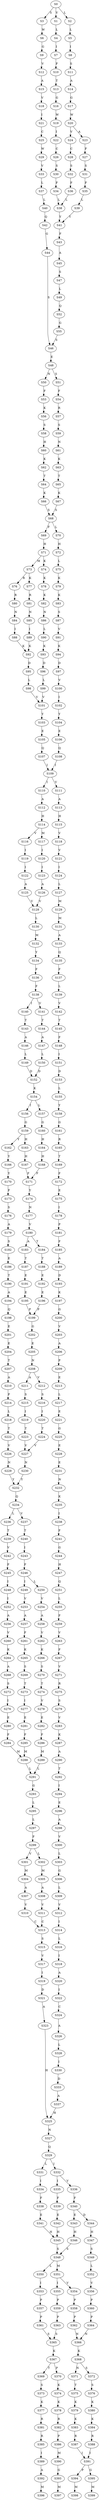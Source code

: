 strict digraph  {
	S0 -> S1 [ label = V ];
	S0 -> S2 [ label = L ];
	S0 -> S3 [ label = S ];
	S1 -> S4 [ label = L ];
	S2 -> S5 [ label = L ];
	S3 -> S6 [ label = W ];
	S4 -> S7 [ label = I ];
	S5 -> S8 [ label = I ];
	S6 -> S9 [ label = G ];
	S7 -> S10 [ label = F ];
	S8 -> S11 [ label = S ];
	S9 -> S12 [ label = V ];
	S10 -> S13 [ label = T ];
	S11 -> S14 [ label = A ];
	S12 -> S15 [ label = A ];
	S13 -> S16 [ label = G ];
	S14 -> S17 [ label = G ];
	S15 -> S18 [ label = V ];
	S16 -> S19 [ label = W ];
	S17 -> S20 [ label = W ];
	S18 -> S21 [ label = I ];
	S19 -> S22 [ label = I ];
	S20 -> S23 [ label = A ];
	S20 -> S24 [ label = V ];
	S21 -> S25 [ label = C ];
	S22 -> S26 [ label = C ];
	S23 -> S27 [ label = F ];
	S24 -> S28 [ label = C ];
	S25 -> S29 [ label = W ];
	S26 -> S30 [ label = S ];
	S27 -> S31 [ label = S ];
	S28 -> S32 [ label = S ];
	S29 -> S33 [ label = V ];
	S30 -> S34 [ label = F ];
	S31 -> S35 [ label = F ];
	S32 -> S36 [ label = F ];
	S33 -> S37 [ label = L ];
	S34 -> S38 [ label = L ];
	S35 -> S39 [ label = L ];
	S36 -> S38 [ label = L ];
	S37 -> S40 [ label = L ];
	S38 -> S41 [ label = Y ];
	S39 -> S41 [ label = Y ];
	S40 -> S42 [ label = Q ];
	S41 -> S43 [ label = F ];
	S42 -> S44 [ label = G ];
	S43 -> S45 [ label = A ];
	S44 -> S46 [ label = S ];
	S45 -> S47 [ label = S ];
	S46 -> S48 [ label = E ];
	S47 -> S49 [ label = L ];
	S48 -> S50 [ label = N ];
	S48 -> S51 [ label = S ];
	S49 -> S52 [ label = Q ];
	S50 -> S53 [ label = F ];
	S51 -> S54 [ label = F ];
	S52 -> S55 [ label = G ];
	S53 -> S56 [ label = K ];
	S54 -> S57 [ label = R ];
	S55 -> S46 [ label = S ];
	S56 -> S58 [ label = S ];
	S57 -> S59 [ label = S ];
	S58 -> S60 [ label = H ];
	S59 -> S61 [ label = N ];
	S60 -> S62 [ label = K ];
	S61 -> S63 [ label = K ];
	S62 -> S64 [ label = T ];
	S63 -> S65 [ label = T ];
	S64 -> S66 [ label = K ];
	S65 -> S67 [ label = K ];
	S66 -> S68 [ label = S ];
	S67 -> S68 [ label = S ];
	S68 -> S69 [ label = F ];
	S68 -> S70 [ label = L ];
	S69 -> S71 [ label = H ];
	S70 -> S72 [ label = H ];
	S71 -> S73 [ label = M ];
	S71 -> S74 [ label = K ];
	S72 -> S75 [ label = L ];
	S73 -> S76 [ label = R ];
	S73 -> S77 [ label = K ];
	S74 -> S78 [ label = K ];
	S75 -> S79 [ label = K ];
	S76 -> S80 [ label = R ];
	S77 -> S81 [ label = R ];
	S78 -> S82 [ label = K ];
	S79 -> S83 [ label = K ];
	S80 -> S84 [ label = N ];
	S81 -> S85 [ label = N ];
	S82 -> S86 [ label = N ];
	S83 -> S87 [ label = S ];
	S84 -> S88 [ label = I ];
	S85 -> S89 [ label = I ];
	S86 -> S90 [ label = L ];
	S87 -> S91 [ label = V ];
	S88 -> S92 [ label = K ];
	S89 -> S92 [ label = K ];
	S90 -> S93 [ label = K ];
	S91 -> S94 [ label = K ];
	S92 -> S95 [ label = D ];
	S93 -> S96 [ label = D ];
	S94 -> S97 [ label = D ];
	S95 -> S98 [ label = L ];
	S96 -> S99 [ label = L ];
	S97 -> S100 [ label = V ];
	S98 -> S101 [ label = V ];
	S99 -> S101 [ label = V ];
	S100 -> S102 [ label = I ];
	S101 -> S103 [ label = Y ];
	S102 -> S104 [ label = Y ];
	S103 -> S105 [ label = E ];
	S104 -> S106 [ label = E ];
	S105 -> S107 [ label = Q ];
	S106 -> S108 [ label = Q ];
	S107 -> S109 [ label = I ];
	S108 -> S109 [ label = I ];
	S109 -> S110 [ label = I ];
	S109 -> S111 [ label = V ];
	S110 -> S112 [ label = A ];
	S111 -> S113 [ label = A ];
	S112 -> S114 [ label = H ];
	S113 -> S115 [ label = H ];
	S114 -> S116 [ label = V ];
	S114 -> S117 [ label = M ];
	S115 -> S118 [ label = V ];
	S116 -> S119 [ label = I ];
	S117 -> S120 [ label = I ];
	S118 -> S121 [ label = V ];
	S119 -> S122 [ label = I ];
	S120 -> S123 [ label = I ];
	S121 -> S124 [ label = I ];
	S122 -> S125 [ label = A ];
	S123 -> S126 [ label = A ];
	S124 -> S127 [ label = L ];
	S125 -> S128 [ label = V ];
	S126 -> S128 [ label = V ];
	S127 -> S129 [ label = M ];
	S128 -> S130 [ label = L ];
	S129 -> S131 [ label = M ];
	S130 -> S132 [ label = M ];
	S131 -> S133 [ label = A ];
	S132 -> S134 [ label = Y ];
	S133 -> S135 [ label = Q ];
	S134 -> S136 [ label = F ];
	S135 -> S137 [ label = F ];
	S136 -> S138 [ label = F ];
	S137 -> S139 [ label = L ];
	S138 -> S140 [ label = I ];
	S138 -> S141 [ label = V ];
	S139 -> S142 [ label = V ];
	S140 -> S143 [ label = T ];
	S141 -> S144 [ label = T ];
	S142 -> S145 [ label = T ];
	S143 -> S146 [ label = A ];
	S144 -> S147 [ label = A ];
	S145 -> S148 [ label = F ];
	S146 -> S149 [ label = L ];
	S147 -> S150 [ label = L ];
	S148 -> S151 [ label = I ];
	S149 -> S152 [ label = D ];
	S150 -> S152 [ label = D ];
	S151 -> S153 [ label = D ];
	S152 -> S154 [ label = K ];
	S153 -> S155 [ label = L ];
	S154 -> S156 [ label = I ];
	S154 -> S157 [ label = L ];
	S155 -> S158 [ label = Y ];
	S156 -> S159 [ label = G ];
	S157 -> S160 [ label = G ];
	S158 -> S161 [ label = G ];
	S159 -> S162 [ label = Y ];
	S159 -> S163 [ label = H ];
	S160 -> S164 [ label = H ];
	S161 -> S165 [ label = R ];
	S162 -> S166 [ label = Y ];
	S163 -> S167 [ label = H ];
	S164 -> S168 [ label = H ];
	S165 -> S169 [ label = T ];
	S166 -> S170 [ label = Y ];
	S167 -> S171 [ label = F ];
	S168 -> S171 [ label = F ];
	S169 -> S172 [ label = F ];
	S170 -> S173 [ label = F ];
	S171 -> S174 [ label = Y ];
	S172 -> S175 [ label = E ];
	S173 -> S176 [ label = S ];
	S174 -> S177 [ label = N ];
	S175 -> S178 [ label = I ];
	S176 -> S179 [ label = A ];
	S177 -> S180 [ label = V ];
	S178 -> S181 [ label = P ];
	S179 -> S182 [ label = S ];
	S180 -> S183 [ label = A ];
	S180 -> S184 [ label = T ];
	S181 -> S185 [ label = F ];
	S182 -> S186 [ label = E ];
	S183 -> S187 [ label = T ];
	S184 -> S188 [ label = T ];
	S185 -> S189 [ label = A ];
	S186 -> S190 [ label = T ];
	S187 -> S191 [ label = E ];
	S188 -> S192 [ label = E ];
	S189 -> S193 [ label = D ];
	S190 -> S194 [ label = A ];
	S191 -> S195 [ label = E ];
	S192 -> S196 [ label = E ];
	S193 -> S197 [ label = K ];
	S194 -> S198 [ label = Q ];
	S195 -> S199 [ label = P ];
	S196 -> S199 [ label = P ];
	S197 -> S200 [ label = G ];
	S198 -> S201 [ label = E ];
	S199 -> S202 [ label = G ];
	S200 -> S203 [ label = V ];
	S201 -> S204 [ label = E ];
	S202 -> S205 [ label = E ];
	S203 -> S206 [ label = A ];
	S204 -> S207 [ label = T ];
	S205 -> S208 [ label = N ];
	S206 -> S209 [ label = P ];
	S207 -> S210 [ label = A ];
	S208 -> S211 [ label = A ];
	S208 -> S212 [ label = V ];
	S209 -> S213 [ label = E ];
	S210 -> S214 [ label = P ];
	S211 -> S215 [ label = S ];
	S212 -> S216 [ label = S ];
	S213 -> S217 [ label = L ];
	S214 -> S218 [ label = L ];
	S215 -> S219 [ label = I ];
	S216 -> S220 [ label = I ];
	S217 -> S221 [ label = E ];
	S218 -> S222 [ label = T ];
	S219 -> S223 [ label = T ];
	S220 -> S224 [ label = T ];
	S221 -> S225 [ label = G ];
	S222 -> S226 [ label = V ];
	S223 -> S227 [ label = V ];
	S224 -> S227 [ label = V ];
	S225 -> S228 [ label = E ];
	S226 -> S229 [ label = N ];
	S227 -> S230 [ label = N ];
	S228 -> S231 [ label = E ];
	S229 -> S232 [ label = Y ];
	S230 -> S232 [ label = Y ];
	S231 -> S233 [ label = N ];
	S232 -> S234 [ label = Q ];
	S233 -> S235 [ label = K ];
	S234 -> S236 [ label = L ];
	S234 -> S237 [ label = V ];
	S235 -> S238 [ label = I ];
	S236 -> S239 [ label = T ];
	S237 -> S240 [ label = T ];
	S238 -> S241 [ label = F ];
	S239 -> S242 [ label = V ];
	S240 -> S243 [ label = I ];
	S241 -> S244 [ label = G ];
	S242 -> S245 [ label = F ];
	S243 -> S246 [ label = F ];
	S244 -> S247 [ label = H ];
	S245 -> S248 [ label = I ];
	S246 -> S249 [ label = I ];
	S246 -> S250 [ label = L ];
	S247 -> S251 [ label = Q ];
	S248 -> S252 [ label = I ];
	S249 -> S253 [ label = V ];
	S250 -> S254 [ label = V ];
	S251 -> S255 [ label = L ];
	S252 -> S256 [ label = A ];
	S253 -> S257 [ label = A ];
	S254 -> S258 [ label = A ];
	S255 -> S259 [ label = F ];
	S256 -> S260 [ label = V ];
	S257 -> S261 [ label = F ];
	S258 -> S262 [ label = V ];
	S259 -> S263 [ label = V ];
	S260 -> S264 [ label = K ];
	S261 -> S265 [ label = K ];
	S262 -> S266 [ label = K ];
	S263 -> S267 [ label = F ];
	S264 -> S268 [ label = A ];
	S265 -> S269 [ label = S ];
	S266 -> S270 [ label = S ];
	S267 -> S271 [ label = V ];
	S268 -> S272 [ label = S ];
	S269 -> S273 [ label = T ];
	S270 -> S274 [ label = T ];
	S271 -> S275 [ label = R ];
	S272 -> S276 [ label = I ];
	S273 -> S277 [ label = I ];
	S274 -> S278 [ label = V ];
	S275 -> S279 [ label = S ];
	S276 -> S280 [ label = E ];
	S277 -> S281 [ label = E ];
	S278 -> S282 [ label = E ];
	S279 -> S283 [ label = V ];
	S280 -> S284 [ label = F ];
	S281 -> S285 [ label = F ];
	S282 -> S286 [ label = F ];
	S283 -> S287 [ label = K ];
	S284 -> S288 [ label = M ];
	S285 -> S288 [ label = M ];
	S286 -> S289 [ label = M ];
	S287 -> S290 [ label = A ];
	S288 -> S291 [ label = L ];
	S289 -> S291 [ label = L ];
	S290 -> S292 [ label = T ];
	S291 -> S293 [ label = G ];
	S292 -> S294 [ label = I ];
	S293 -> S295 [ label = L ];
	S294 -> S296 [ label = E ];
	S295 -> S297 [ label = L ];
	S296 -> S298 [ label = A ];
	S297 -> S299 [ label = F ];
	S298 -> S300 [ label = V ];
	S299 -> S301 [ label = V ];
	S299 -> S302 [ label = L ];
	S300 -> S303 [ label = L ];
	S301 -> S304 [ label = M ];
	S302 -> S305 [ label = M ];
	S303 -> S306 [ label = G ];
	S304 -> S307 [ label = A ];
	S305 -> S308 [ label = A ];
	S306 -> S309 [ label = L ];
	S307 -> S310 [ label = V ];
	S308 -> S311 [ label = V ];
	S309 -> S312 [ label = V ];
	S310 -> S313 [ label = C ];
	S311 -> S313 [ label = C ];
	S312 -> S314 [ label = I ];
	S313 -> S315 [ label = S ];
	S314 -> S316 [ label = L ];
	S315 -> S317 [ label = V ];
	S316 -> S318 [ label = I ];
	S317 -> S319 [ label = I ];
	S318 -> S320 [ label = A ];
	S319 -> S321 [ label = D ];
	S320 -> S322 [ label = I ];
	S321 -> S323 [ label = A ];
	S322 -> S324 [ label = C ];
	S323 -> S325 [ label = H ];
	S324 -> S326 [ label = A ];
	S325 -> S327 [ label = N ];
	S326 -> S328 [ label = L ];
	S327 -> S329 [ label = Q ];
	S328 -> S330 [ label = I ];
	S329 -> S331 [ label = L ];
	S329 -> S332 [ label = I ];
	S330 -> S333 [ label = D ];
	S331 -> S334 [ label = I ];
	S332 -> S335 [ label = I ];
	S332 -> S336 [ label = V ];
	S333 -> S337 [ label = A ];
	S334 -> S338 [ label = F ];
	S335 -> S339 [ label = F ];
	S336 -> S340 [ label = F ];
	S337 -> S325 [ label = H ];
	S338 -> S341 [ label = E ];
	S339 -> S342 [ label = E ];
	S340 -> S343 [ label = E ];
	S340 -> S344 [ label = D ];
	S341 -> S345 [ label = H ];
	S342 -> S345 [ label = H ];
	S343 -> S346 [ label = H ];
	S344 -> S347 [ label = H ];
	S345 -> S348 [ label = S ];
	S346 -> S348 [ label = S ];
	S347 -> S349 [ label = S ];
	S348 -> S350 [ label = L ];
	S348 -> S351 [ label = M ];
	S349 -> S352 [ label = L ];
	S350 -> S353 [ label = I ];
	S351 -> S354 [ label = V ];
	S351 -> S355 [ label = I ];
	S352 -> S356 [ label = V ];
	S353 -> S357 [ label = P ];
	S354 -> S358 [ label = P ];
	S355 -> S359 [ label = P ];
	S356 -> S360 [ label = P ];
	S357 -> S361 [ label = P ];
	S358 -> S362 [ label = P ];
	S359 -> S363 [ label = P ];
	S360 -> S364 [ label = P ];
	S361 -> S365 [ label = S ];
	S362 -> S366 [ label = N ];
	S363 -> S365 [ label = S ];
	S364 -> S366 [ label = N ];
	S365 -> S367 [ label = K ];
	S366 -> S368 [ label = K ];
	S367 -> S369 [ label = T ];
	S367 -> S370 [ label = P ];
	S368 -> S371 [ label = N ];
	S368 -> S372 [ label = S ];
	S369 -> S373 [ label = S ];
	S370 -> S374 [ label = K ];
	S371 -> S375 [ label = T ];
	S372 -> S376 [ label = S ];
	S373 -> S377 [ label = K ];
	S374 -> S378 [ label = K ];
	S375 -> S379 [ label = K ];
	S376 -> S380 [ label = K ];
	S377 -> S381 [ label = R ];
	S378 -> S382 [ label = R ];
	S379 -> S383 [ label = K ];
	S380 -> S384 [ label = K ];
	S381 -> S385 [ label = R ];
	S382 -> S386 [ label = P ];
	S383 -> S387 [ label = R ];
	S384 -> S388 [ label = R ];
	S385 -> S389 [ label = I ];
	S386 -> S390 [ label = M ];
	S387 -> S391 [ label = I ];
	S388 -> S391 [ label = I ];
	S389 -> S392 [ label = A ];
	S390 -> S393 [ label = G ];
	S391 -> S394 [ label = P ];
	S391 -> S395 [ label = G ];
	S392 -> S396 [ label = M ];
	S393 -> S397 [ label = M ];
	S394 -> S398 [ label = M ];
	S395 -> S399 [ label = M ];
}
